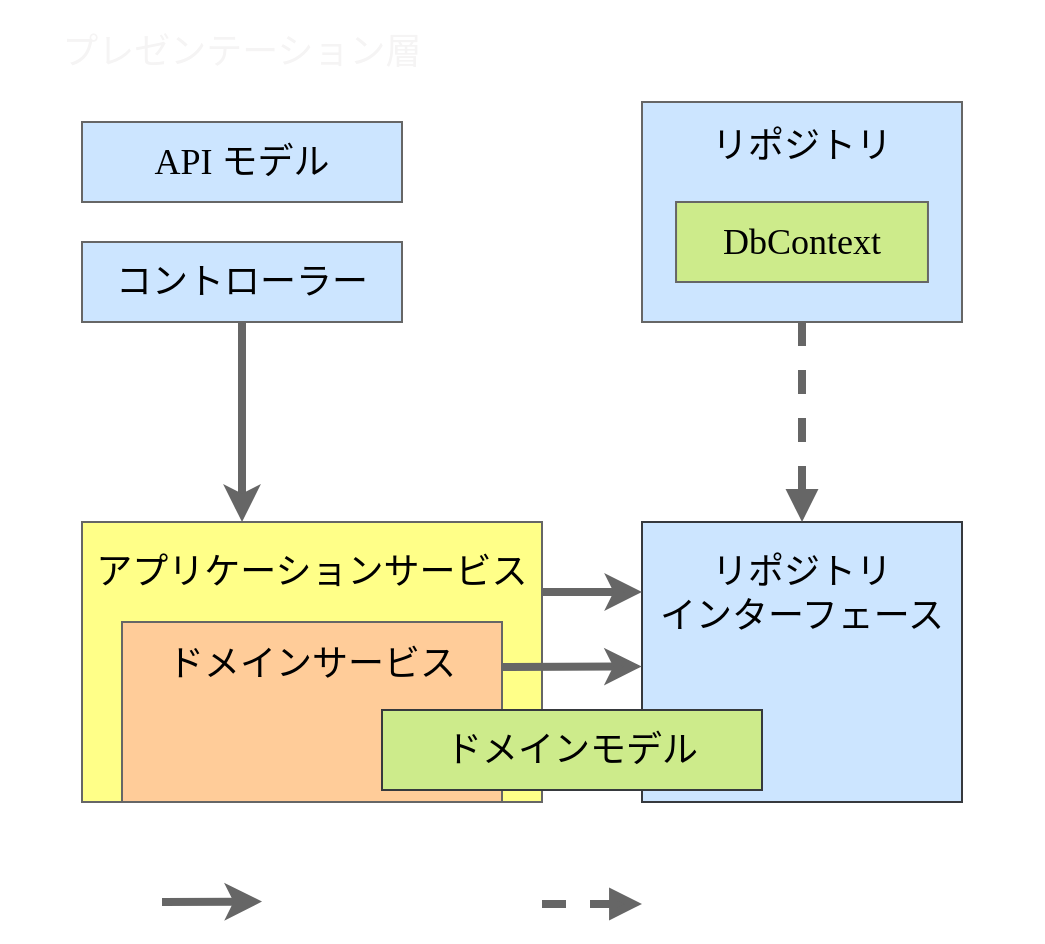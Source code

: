 <mxfile>
    <diagram id="gEPOyXu0hmPjbCcYNzJj" name="ページ1">
        <mxGraphModel dx="1083" dy="506" grid="1" gridSize="10" guides="1" tooltips="1" connect="1" arrows="1" fold="1" page="1" pageScale="1" pageWidth="850" pageHeight="1100" math="0" shadow="0">
            <root>
                <mxCell id="0"/>
                <mxCell id="1" parent="0"/>
                <mxCell id="21" value="&lt;font color=&quot;#ffffff&quot;&gt;アプリケーションコア層&lt;/font&gt;" style="rounded=0;whiteSpace=wrap;html=1;fontFamily=Noto Sans JP;fontSize=18;strokeWidth=1;fontSource=https%3A%2F%2Ffonts.googleapis.com%2Fcss%3Ffamily%3DNoto%2BSans%2BJP;fillColor=none;strokeColor=#FFFFFF;spacingTop=8;verticalAlign=top;" parent="1" vertex="1">
                    <mxGeometry x="50" y="260" width="520" height="210" as="geometry"/>
                </mxCell>
                <mxCell id="22" value="&lt;div&gt;&lt;font color=&quot;#000000&quot;&gt;アプリケーションサービス&lt;/font&gt;&lt;/div&gt;" style="rounded=0;whiteSpace=wrap;html=1;fontFamily=Noto Sans JP;fontSize=18;fillColor=#ffff88;strokeColor=#666666;strokeWidth=1;spacingLeft=0;fontSource=https%3A%2F%2Ffonts.googleapis.com%2Fcss%3Ffamily%3DNoto%2BSans%2BJP;align=center;verticalAlign=top;spacingTop=8;" parent="1" vertex="1">
                    <mxGeometry x="90" y="310" width="230" height="140" as="geometry"/>
                </mxCell>
                <mxCell id="23" value="&lt;font&gt;&lt;font color=&quot;#ffffff&quot;&gt;インフラストラクチャ層&lt;/font&gt;&lt;br&gt;&lt;/font&gt;" style="rounded=0;whiteSpace=wrap;html=1;fontFamily=Noto Sans JP;fontSize=18;strokeWidth=1;fontSource=https%3A%2F%2Ffonts.googleapis.com%2Fcss%3Ffamily%3DNoto%2BSans%2BJP;fillColor=none;strokeColor=#FFFFFF;spacingTop=8;verticalAlign=top;fontColor=#000000;" parent="1" vertex="1">
                    <mxGeometry x="330" y="50" width="240" height="180" as="geometry"/>
                </mxCell>
                <mxCell id="24" value="&lt;font&gt;プレゼンテーション層&lt;br&gt;&lt;/font&gt;" style="rounded=0;whiteSpace=wrap;html=1;fontFamily=Noto Sans JP;fontSize=18;strokeWidth=1;fontSource=https%3A%2F%2Ffonts.googleapis.com%2Fcss%3Ffamily%3DNoto%2BSans%2BJP;fillColor=none;strokeColor=#FFFFFF;spacingTop=8;verticalAlign=top;fontColor=#f5f4f4;" parent="1" vertex="1">
                    <mxGeometry x="50" y="50" width="240" height="180" as="geometry"/>
                </mxCell>
                <mxCell id="25" value="&lt;div&gt;&lt;font color=&quot;#000000&quot;&gt;ドメインサービス&lt;/font&gt;&lt;/div&gt;" style="rounded=0;whiteSpace=wrap;html=1;fontFamily=Noto Sans JP;fontSize=18;fillColor=#ffcc99;strokeColor=#666666;strokeWidth=1;spacingLeft=0;fontSource=https%3A%2F%2Ffonts.googleapis.com%2Fcss%3Ffamily%3DNoto%2BSans%2BJP;align=center;verticalAlign=top;spacingTop=4;" parent="1" vertex="1">
                    <mxGeometry x="110" y="360" width="190" height="90" as="geometry"/>
                </mxCell>
                <mxCell id="26" value="&lt;font color=&quot;#000000&quot;&gt;リポジトリ&lt;br&gt;&lt;br&gt;&lt;br&gt;&lt;br&gt;&lt;/font&gt;" style="rounded=0;whiteSpace=wrap;html=1;fontFamily=Noto Sans JP;fontSize=18;fillColor=#cce5ff;strokeColor=#666666;strokeWidth=1;spacingLeft=0;fontSource=https%3A%2F%2Ffonts.googleapis.com%2Fcss%3Ffamily%3DNoto%2BSans%2BJP;" parent="1" vertex="1">
                    <mxGeometry x="370" y="100" width="160" height="110" as="geometry"/>
                </mxCell>
                <mxCell id="27" value="&lt;font color=&quot;#000000&quot;&gt;リポジトリ&lt;br&gt;インターフェース&lt;br&gt;&lt;/font&gt;" style="rounded=0;whiteSpace=wrap;html=1;fontFamily=Noto Sans JP;fontSize=18;fillColor=#cce5ff;strokeColor=#36393d;strokeWidth=1;spacingLeft=0;fontSource=https%3A%2F%2Ffonts.googleapis.com%2Fcss%3Ffamily%3DNoto%2BSans%2BJP;verticalAlign=top;spacingTop=8;" parent="1" vertex="1">
                    <mxGeometry x="370" y="310" width="160" height="140" as="geometry"/>
                </mxCell>
                <mxCell id="28" value="&lt;font color=&quot;#000000&quot;&gt;コントローラー&lt;/font&gt;" style="rounded=0;whiteSpace=wrap;html=1;fontFamily=Noto Sans JP;fontSize=18;fillColor=#cce5ff;strokeColor=#666666;strokeWidth=1;spacingLeft=0;fontSource=https%3A%2F%2Ffonts.googleapis.com%2Fcss%3Ffamily%3DNoto%2BSans%2BJP;" parent="1" vertex="1">
                    <mxGeometry x="90" y="170" width="160" height="40" as="geometry"/>
                </mxCell>
                <mxCell id="29" value="&lt;font color=&quot;#000000&quot;&gt;DbContext&lt;/font&gt;" style="rounded=0;whiteSpace=wrap;html=1;fontFamily=Noto Sans JP;fontSize=18;fillColor=#cdeb8b;strokeColor=#666666;strokeWidth=1;spacingLeft=0;fontSource=https%3A%2F%2Ffonts.googleapis.com%2Fcss%3Ffamily%3DNoto%2BSans%2BJP;" parent="1" vertex="1">
                    <mxGeometry x="387.02" y="150" width="125.96" height="40" as="geometry"/>
                </mxCell>
                <mxCell id="30" style="edgeStyle=none;sketch=0;html=1;exitX=0.5;exitY=1;exitDx=0;exitDy=0;shadow=0;fontColor=#000000;endArrow=classic;endFill=1;strokeColor=#666666;strokeWidth=4;" parent="1" source="28" edge="1">
                    <mxGeometry relative="1" as="geometry">
                        <mxPoint x="665.58" y="585" as="sourcePoint"/>
                        <mxPoint x="170" y="310" as="targetPoint"/>
                    </mxGeometry>
                </mxCell>
                <mxCell id="31" style="edgeStyle=none;sketch=0;html=1;exitX=0.5;exitY=1;exitDx=0;exitDy=0;shadow=0;fontColor=#000000;endArrow=block;endFill=1;strokeColor=#666666;strokeWidth=4;dashed=1;" parent="1" source="26" target="27" edge="1">
                    <mxGeometry relative="1" as="geometry">
                        <mxPoint x="465" y="340" as="sourcePoint"/>
                        <mxPoint x="499.057" y="495.94" as="targetPoint"/>
                    </mxGeometry>
                </mxCell>
                <mxCell id="32" value="&lt;font color=&quot;#000000&quot;&gt;ドメインモデル&lt;/font&gt;" style="rounded=0;whiteSpace=wrap;html=1;fontFamily=Noto Sans JP;fontSize=18;fillColor=#cdeb8b;strokeColor=#36393d;strokeWidth=1;spacingLeft=0;fontSource=https%3A%2F%2Ffonts.googleapis.com%2Fcss%3Ffamily%3DNoto%2BSans%2BJP;" parent="1" vertex="1">
                    <mxGeometry x="240" y="404" width="190" height="40" as="geometry"/>
                </mxCell>
                <mxCell id="33" value="依存関係" style="text;html=1;strokeColor=none;fillColor=none;align=left;verticalAlign=middle;whiteSpace=wrap;rounded=0;fontFamily=Noto Sans JP;fontSource=https%3A%2F%2Ffonts.googleapis.com%2Fcss%3Ffamily%3DNoto%2BSans%2BJP;fontSize=18;fontColor=#FFFFFF;" parent="1" vertex="1">
                    <mxGeometry x="190" y="480" width="90" height="40" as="geometry"/>
                </mxCell>
                <mxCell id="34" style="edgeStyle=none;sketch=0;html=1;shadow=0;fontColor=#FFFFFF;endArrow=classic;endFill=1;strokeColor=#666666;strokeWidth=4;" parent="1" edge="1">
                    <mxGeometry relative="1" as="geometry">
                        <mxPoint x="130" y="500" as="sourcePoint"/>
                        <mxPoint x="180" y="499.78" as="targetPoint"/>
                    </mxGeometry>
                </mxCell>
                <mxCell id="35" value="実装関係" style="text;html=1;strokeColor=none;fillColor=none;align=left;verticalAlign=middle;whiteSpace=wrap;rounded=0;fontFamily=Noto Sans JP;fontSource=https%3A%2F%2Ffonts.googleapis.com%2Fcss%3Ffamily%3DNoto%2BSans%2BJP;fontSize=18;fontColor=#FFFFFF;" parent="1" vertex="1">
                    <mxGeometry x="378.42" y="480" width="90" height="40" as="geometry"/>
                </mxCell>
                <mxCell id="36" style="edgeStyle=none;sketch=0;html=1;shadow=0;fontColor=#000000;endArrow=block;endFill=1;strokeColor=#666666;strokeWidth=4;dashed=1;" parent="1" edge="1">
                    <mxGeometry relative="1" as="geometry">
                        <mxPoint x="320" y="501" as="sourcePoint"/>
                        <mxPoint x="370" y="501" as="targetPoint"/>
                    </mxGeometry>
                </mxCell>
                <mxCell id="37" style="edgeStyle=none;sketch=0;html=1;shadow=0;fontColor=#000000;endArrow=classic;endFill=1;strokeColor=#666666;strokeWidth=4;exitX=1;exitY=0.25;exitDx=0;exitDy=0;entryX=-0.001;entryY=0.516;entryDx=0;entryDy=0;entryPerimeter=0;" parent="1" source="25" target="27" edge="1">
                    <mxGeometry relative="1" as="geometry">
                        <mxPoint x="350" y="383" as="sourcePoint"/>
                        <mxPoint x="590" y="383" as="targetPoint"/>
                    </mxGeometry>
                </mxCell>
                <mxCell id="38" style="edgeStyle=none;sketch=0;html=1;exitX=1;exitY=0.25;exitDx=0;exitDy=0;shadow=0;fontColor=#000000;endArrow=classic;endFill=1;strokeColor=#666666;strokeWidth=4;entryX=0;entryY=0.25;entryDx=0;entryDy=0;" parent="1" source="22" target="27" edge="1">
                    <mxGeometry relative="1" as="geometry">
                        <mxPoint x="651.76" y="585" as="sourcePoint"/>
                        <mxPoint x="696.18" y="583.14" as="targetPoint"/>
                    </mxGeometry>
                </mxCell>
                <mxCell id="39" value="&lt;font color=&quot;#000000&quot;&gt;API モデル&lt;/font&gt;" style="rounded=0;whiteSpace=wrap;html=1;fontFamily=Noto Sans JP;fontSize=18;fillColor=#cce5ff;strokeColor=#666666;strokeWidth=1;spacingLeft=0;fontSource=https%3A%2F%2Ffonts.googleapis.com%2Fcss%3Ffamily%3DNoto%2BSans%2BJP;" parent="1" vertex="1">
                    <mxGeometry x="90" y="110" width="160" height="40" as="geometry"/>
                </mxCell>
            </root>
        </mxGraphModel>
    </diagram>
</mxfile>